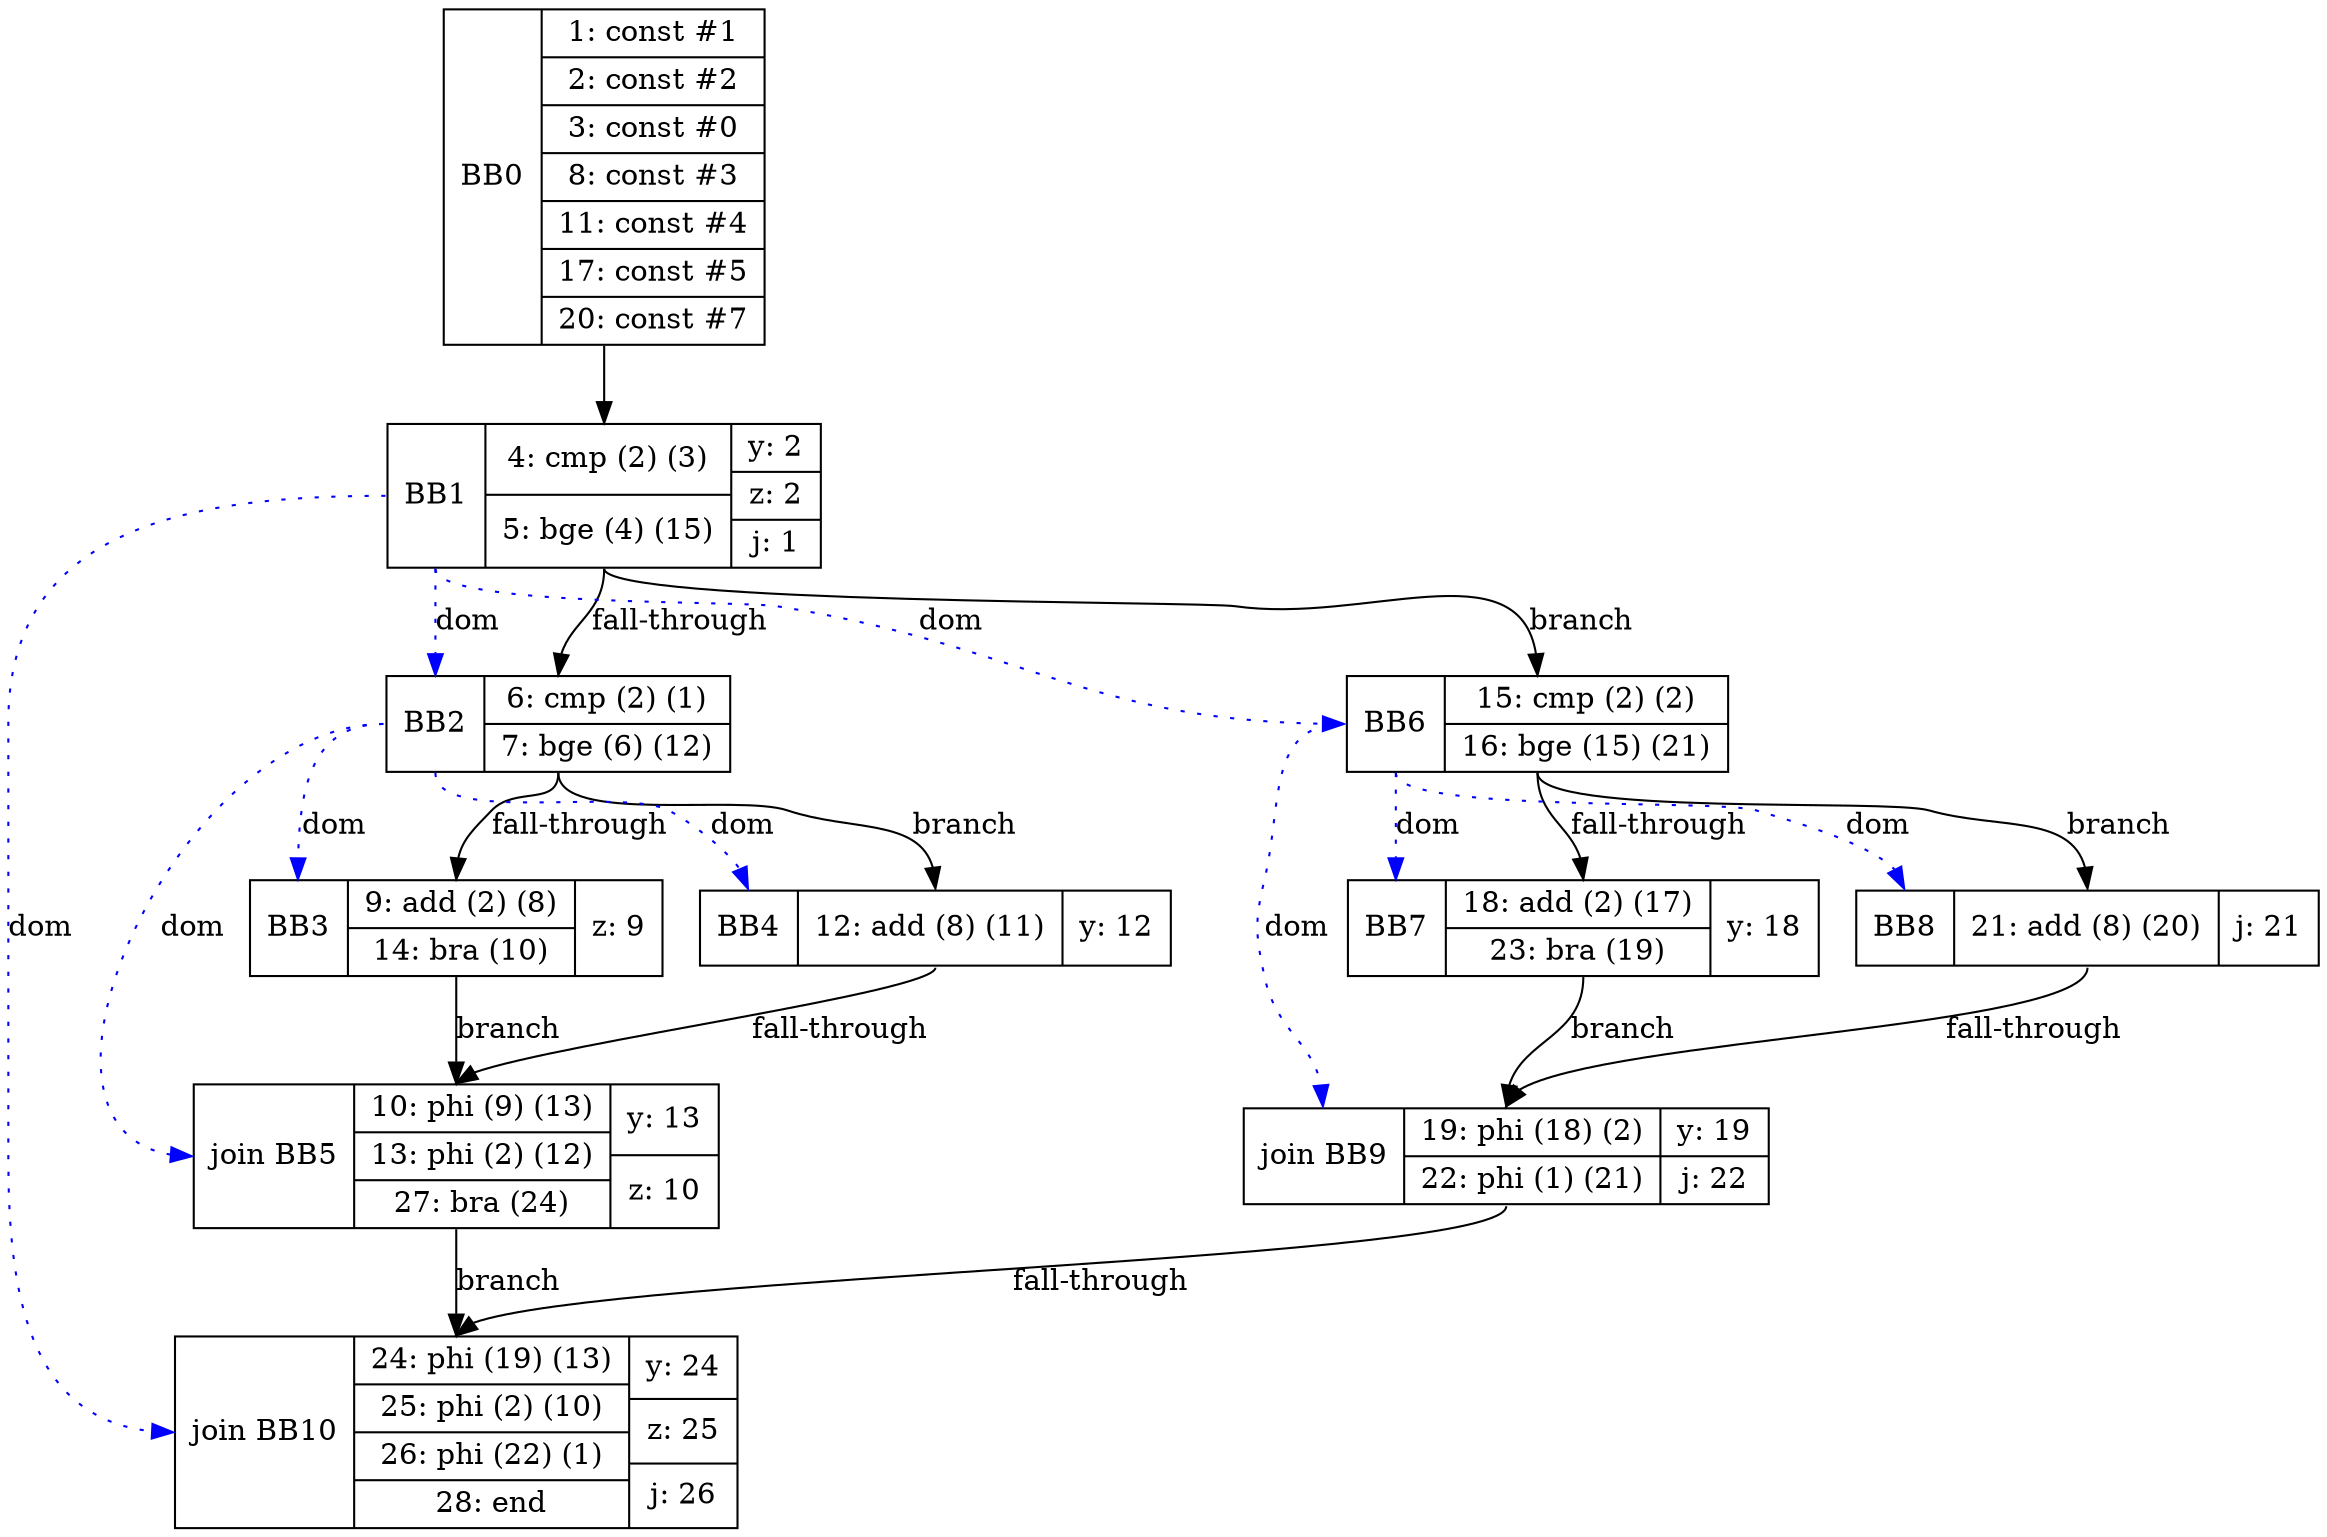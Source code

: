 digraph G {
bb0 [shape=record, label="<b>BB0 | {1: const #1|2: const #2|3: const #0|8: const #3|11: const #4|17: const #5|20: const #7}"];
bb1 [shape=record, label="<b>BB1 | {4: cmp (2) (3)|5: bge (4) (15)}| {y: 2 | z: 2 | j: 1}"];
bb2 [shape=record, label="<b>BB2 | {6: cmp (2) (1)|7: bge (6) (12)}"];
bb3 [shape=record, label="<b>BB3 | {9: add (2) (8)|14: bra (10)}| {z: 9}"];
bb4 [shape=record, label="<b>BB4 | {12: add (8) (11)}| {y: 12}"];
bb5 [shape=record, label="<b>join BB5 | {10: phi (9) (13)|13: phi (2) (12)|27: bra (24)}| {y: 13 | z: 10}"];
bb6 [shape=record, label="<b>BB6 | {15: cmp (2) (2)|16: bge (15) (21)}"];
bb7 [shape=record, label="<b>BB7 | {18: add (2) (17)|23: bra (19)}| {y: 18}"];
bb8 [shape=record, label="<b>BB8 | {21: add (8) (20)}| {j: 21}"];
bb9 [shape=record, label="<b>join BB9 | {19: phi (18) (2)|22: phi (1) (21)}| {y: 19 | j: 22}"];
bb10 [shape=record, label="<b>join BB10 | {24: phi (19) (13)|25: phi (2) (10)|26: phi (22) (1)|28: end}| {y: 24 | z: 25 | j: 26}"];
bb0:s -> bb1:n ;
bb1:s -> bb2:n [label="fall-through"];
bb2:s -> bb3:n [label="fall-through"];
bb2:s -> bb4:n [label="branch"];
bb3:s -> bb5:n [label="branch"];
bb4:s -> bb5:n [label="fall-through"];
bb1:s -> bb6:n [label="branch"];
bb6:s -> bb7:n [label="fall-through"];
bb6:s -> bb8:n [label="branch"];
bb7:s -> bb9:n [label="branch"];
bb8:s -> bb9:n [label="fall-through"];
bb9:s -> bb10:n [label="fall-through"];
bb5:s -> bb10:n [label="branch"];
bb1:b -> bb2:b [color=blue, style=dotted, label="dom"];
bb2:b -> bb3:b [color=blue, style=dotted, label="dom"];
bb2:b -> bb4:b [color=blue, style=dotted, label="dom"];
bb2:b -> bb5:b [color=blue, style=dotted, label="dom"];
bb1:b -> bb6:b [color=blue, style=dotted, label="dom"];
bb6:b -> bb7:b [color=blue, style=dotted, label="dom"];
bb6:b -> bb8:b [color=blue, style=dotted, label="dom"];
bb6:b -> bb9:b [color=blue, style=dotted, label="dom"];
bb1:b -> bb10:b [color=blue, style=dotted, label="dom"];
}